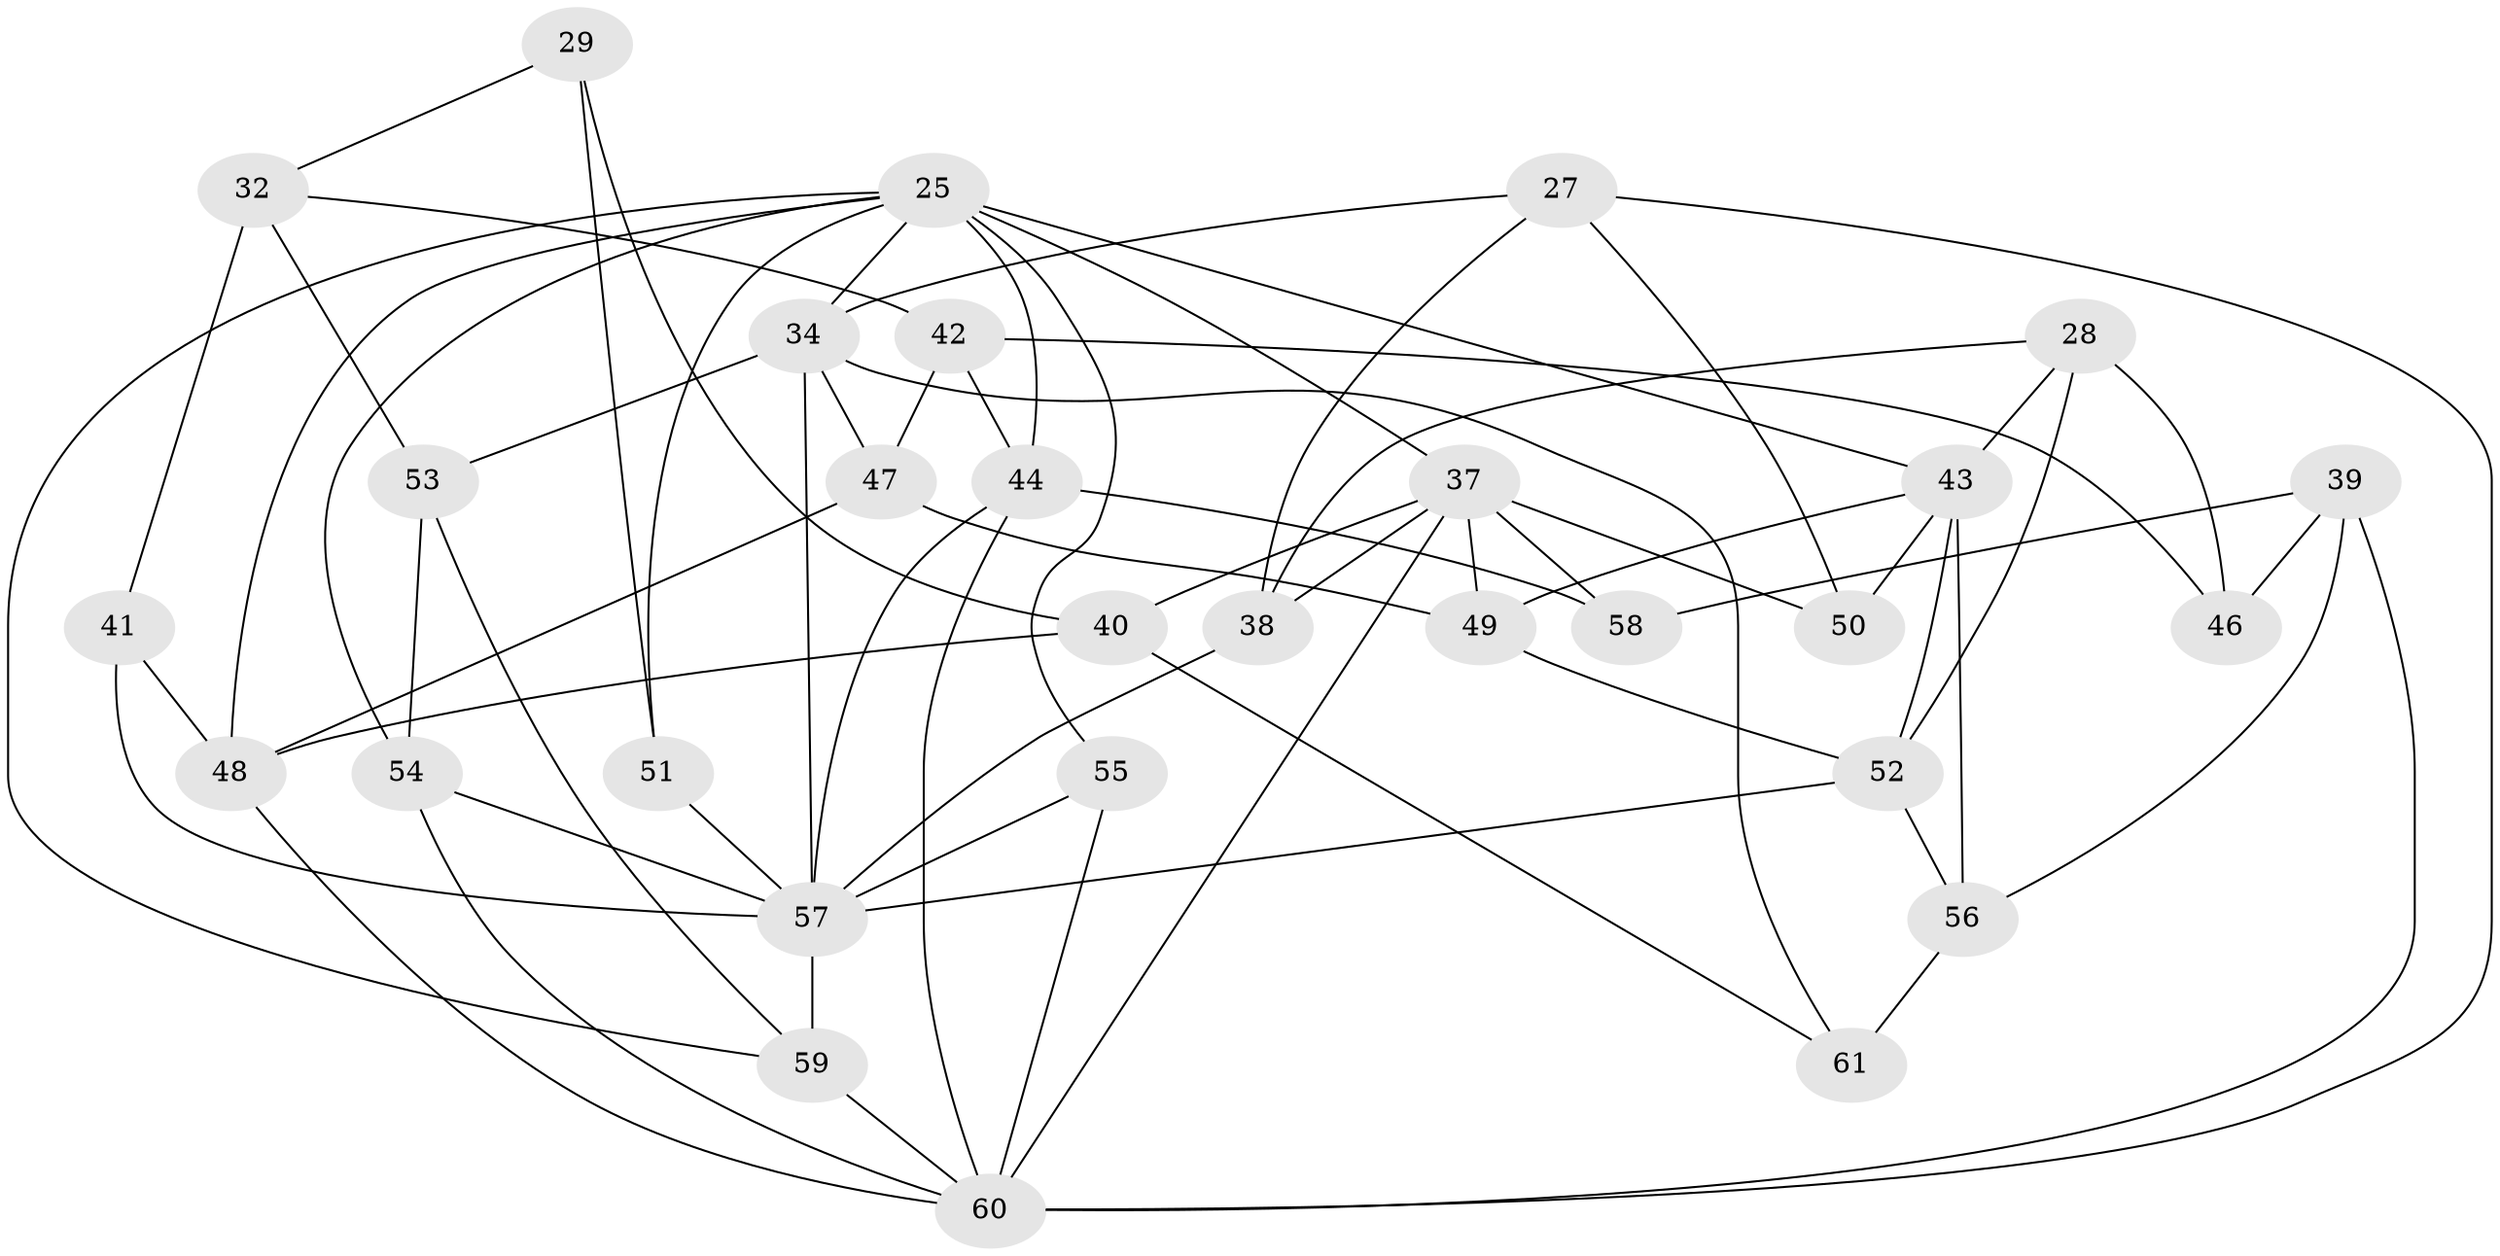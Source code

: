 // original degree distribution, {4: 1.0}
// Generated by graph-tools (version 1.1) at 2025/56/03/09/25 04:56:54]
// undirected, 30 vertices, 68 edges
graph export_dot {
graph [start="1"]
  node [color=gray90,style=filled];
  25 [super="+3+15+17"];
  27;
  28 [super="+5"];
  29;
  32;
  34 [super="+9+30"];
  37 [super="+36"];
  38;
  39 [super="+8"];
  40 [super="+22"];
  41;
  42;
  43 [super="+18"];
  44 [super="+26+31"];
  46;
  47;
  48 [super="+14"];
  49;
  50;
  51;
  52 [super="+2+45"];
  53;
  54;
  55;
  56 [super="+11"];
  57 [super="+4+12+35+24"];
  58 [super="+13"];
  59 [super="+21"];
  60 [super="+7+23"];
  61;
  25 -- 44 [weight=2];
  25 -- 48;
  25 -- 54;
  25 -- 55 [weight=2];
  25 -- 34 [weight=2];
  25 -- 59;
  25 -- 51;
  25 -- 37;
  25 -- 43;
  27 -- 38;
  27 -- 50;
  27 -- 34;
  27 -- 60;
  28 -- 38;
  28 -- 46 [weight=2];
  28 -- 52 [weight=2];
  28 -- 43;
  29 -- 51;
  29 -- 32;
  29 -- 40 [weight=2];
  32 -- 53;
  32 -- 42;
  32 -- 41;
  34 -- 53;
  34 -- 47;
  34 -- 61;
  34 -- 57 [weight=2];
  37 -- 58 [weight=2];
  37 -- 49;
  37 -- 50 [weight=2];
  37 -- 38;
  37 -- 40 [weight=2];
  37 -- 60;
  38 -- 57;
  39 -- 58 [weight=2];
  39 -- 56 [weight=2];
  39 -- 60;
  39 -- 46;
  40 -- 48;
  40 -- 61;
  41 -- 48 [weight=2];
  41 -- 57;
  42 -- 47;
  42 -- 44;
  42 -- 46;
  43 -- 49;
  43 -- 56;
  43 -- 50;
  43 -- 52;
  44 -- 57 [weight=4];
  44 -- 58 [weight=2];
  44 -- 60;
  47 -- 49;
  47 -- 48;
  48 -- 60;
  49 -- 52;
  51 -- 57 [weight=2];
  52 -- 57 [weight=3];
  52 -- 56;
  53 -- 54;
  53 -- 59;
  54 -- 57;
  54 -- 60;
  55 -- 57;
  55 -- 60;
  56 -- 61 [weight=2];
  57 -- 59 [weight=3];
  59 -- 60;
}
